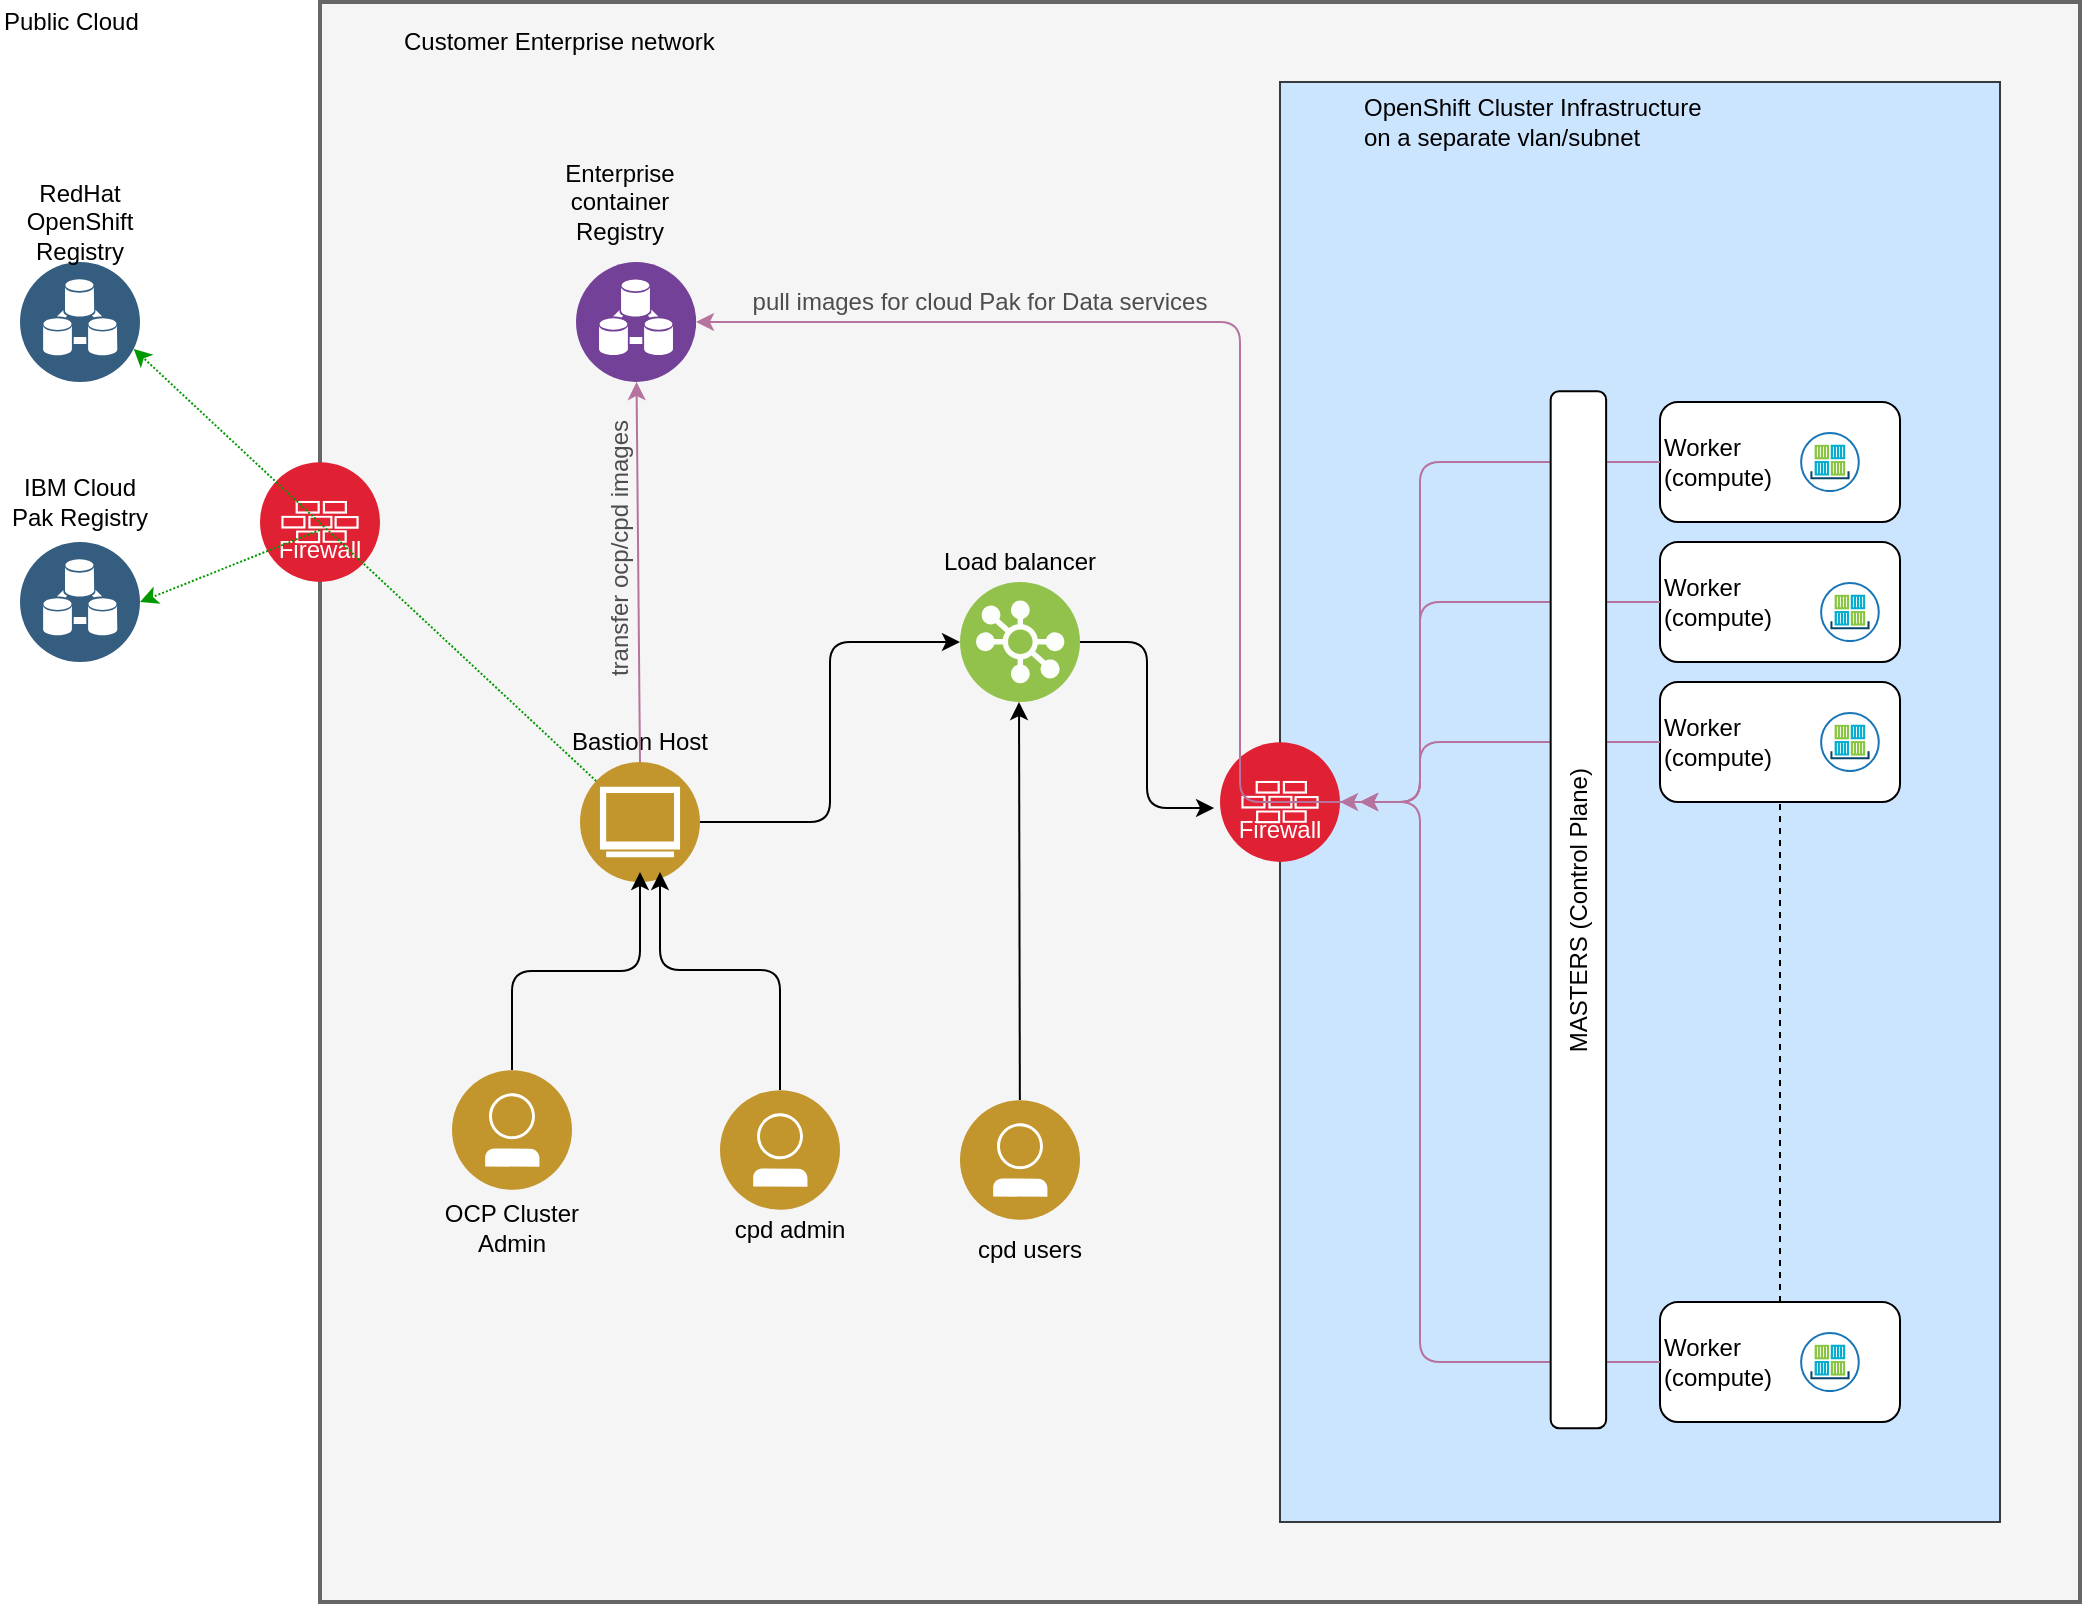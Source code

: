<mxfile version="14.5.6" type="github"><diagram id="2f404044-711c-603c-8f00-f6bb4c023d3c" name="Page-1"><mxGraphModel dx="148" dy="957" grid="1" gridSize="10" guides="1" tooltips="1" connect="1" arrows="1" fold="1" page="1" pageScale="1" pageWidth="1169" pageHeight="827" background="#ffffff" math="0" shadow="0"><root><mxCell id="0"/><mxCell id="1" parent="0"/><mxCell id="G1MhTJuRcXyARlPITuyG-118" value="" style="rounded=0;whiteSpace=wrap;html=1;fillColor=#f5f5f5;fontColor=#333333;align=left;strokeWidth=2;strokeColor=#666666;" parent="1" vertex="1"><mxGeometry x="1404" y="16" width="880" height="800" as="geometry"/></mxCell><mxCell id="G1MhTJuRcXyARlPITuyG-64" value="" style="rounded=0;whiteSpace=wrap;html=1;fillColor=#cce5ff;strokeColor=#36393d;" parent="1" vertex="1"><mxGeometry x="1884" y="56" width="360" height="720" as="geometry"/></mxCell><mxCell id="G1MhTJuRcXyARlPITuyG-65" value="OpenShift Cluster Infrastructure&lt;br&gt;on a separate vlan/subnet" style="text;html=1;strokeColor=none;fillColor=none;align=left;verticalAlign=middle;whiteSpace=wrap;rounded=0;" parent="1" vertex="1"><mxGeometry x="1924" y="66" width="250" height="20" as="geometry"/></mxCell><mxCell id="G1MhTJuRcXyARlPITuyG-71" value="" style="aspect=fixed;perimeter=ellipsePerimeter;html=1;align=center;shadow=0;dashed=0;fontColor=#4277BB;labelBackgroundColor=#ffffff;fontSize=12;spacingTop=3;image;image=img/lib/ibm/data/device_registry.svg;strokeColor=#B3B3B3;fillColor=none;" parent="1" vertex="1"><mxGeometry x="1254" y="286" width="60" height="60" as="geometry"/></mxCell><mxCell id="G1MhTJuRcXyARlPITuyG-72" value="Enterprise container Registry" style="text;html=1;strokeColor=none;fillColor=none;align=center;verticalAlign=middle;whiteSpace=wrap;rounded=0;" parent="1" vertex="1"><mxGeometry x="1524" y="96" width="60" height="40" as="geometry"/></mxCell><mxCell id="G1MhTJuRcXyARlPITuyG-74" value="" style="aspect=fixed;perimeter=ellipsePerimeter;html=1;align=center;shadow=0;dashed=0;fontColor=#4277BB;labelBackgroundColor=#ffffff;fontSize=12;spacingTop=3;image;image=img/lib/ibm/users/browser.svg;strokeColor=#B3B3B3;fillColor=none;" parent="1" vertex="1"><mxGeometry x="1534" y="396" width="60" height="60" as="geometry"/></mxCell><mxCell id="G1MhTJuRcXyARlPITuyG-77" value="Bastion Host" style="text;html=1;strokeColor=none;fillColor=none;align=center;verticalAlign=middle;whiteSpace=wrap;rounded=0;" parent="1" vertex="1"><mxGeometry x="1524" y="376" width="80" height="20" as="geometry"/></mxCell><mxCell id="G1MhTJuRcXyARlPITuyG-81" value="" style="edgeStyle=elbowEdgeStyle;elbow=vertical;endArrow=classic;html=1;exitX=0.5;exitY=0;exitDx=0;exitDy=0;" parent="1" source="G1MhTJuRcXyARlPITuyG-76" edge="1"><mxGeometry width="50" height="50" relative="1" as="geometry"><mxPoint x="1514" y="501" as="sourcePoint"/><mxPoint x="1564" y="451" as="targetPoint"/></mxGeometry></mxCell><mxCell id="G1MhTJuRcXyARlPITuyG-87" value="" style="group" parent="1" vertex="1" connectable="0"><mxGeometry x="1844" y="386" width="80" height="60" as="geometry"/></mxCell><mxCell id="G1MhTJuRcXyARlPITuyG-83" value="" style="aspect=fixed;perimeter=ellipsePerimeter;html=1;align=center;shadow=0;dashed=0;fontColor=#4277BB;labelBackgroundColor=#ffffff;fontSize=12;spacingTop=3;image;image=img/lib/ibm/security/firewall.svg;strokeColor=#B3B3B3;fillColor=none;" parent="G1MhTJuRcXyARlPITuyG-87" vertex="1"><mxGeometry x="10" width="60" height="60" as="geometry"/></mxCell><mxCell id="G1MhTJuRcXyARlPITuyG-84" value="Firewall" style="text;html=1;strokeColor=none;fillColor=none;align=center;verticalAlign=middle;whiteSpace=wrap;rounded=0;fontColor=#FFFFFF;" parent="G1MhTJuRcXyARlPITuyG-87" vertex="1"><mxGeometry y="34" width="80" height="20" as="geometry"/></mxCell><mxCell id="G1MhTJuRcXyARlPITuyG-88" value="Public Cloud" style="text;html=1;strokeColor=none;fillColor=none;align=left;verticalAlign=middle;whiteSpace=wrap;rounded=0;" parent="1" vertex="1"><mxGeometry x="1244" y="16" width="250" height="20" as="geometry"/></mxCell><mxCell id="G1MhTJuRcXyARlPITuyG-89" value="Customer Enterprise network" style="text;html=1;strokeColor=none;fillColor=none;align=left;verticalAlign=middle;whiteSpace=wrap;rounded=0;" parent="1" vertex="1"><mxGeometry x="1444" y="26" width="250" height="20" as="geometry"/></mxCell><mxCell id="G1MhTJuRcXyARlPITuyG-90" value="" style="aspect=fixed;perimeter=ellipsePerimeter;html=1;align=center;shadow=0;dashed=0;fontColor=#4277BB;labelBackgroundColor=#ffffff;fontSize=12;spacingTop=3;image;image=img/lib/ibm/data/device_registry.svg;strokeColor=#B3B3B3;fillColor=none;" parent="1" vertex="1"><mxGeometry x="1254" y="146" width="60" height="60" as="geometry"/></mxCell><mxCell id="G1MhTJuRcXyARlPITuyG-93" value="Worker &lt;br&gt;(compute)" style="rounded=1;whiteSpace=wrap;html=1;align=left;" parent="1" vertex="1"><mxGeometry x="2074" y="216" width="120" height="60" as="geometry"/></mxCell><mxCell id="G1MhTJuRcXyARlPITuyG-94" value="Worker &lt;br&gt;(compute)" style="rounded=1;whiteSpace=wrap;html=1;align=left;" parent="1" vertex="1"><mxGeometry x="2074" y="286" width="120" height="60" as="geometry"/></mxCell><mxCell id="G1MhTJuRcXyARlPITuyG-95" value="Worker &lt;br&gt;(compute)" style="rounded=1;whiteSpace=wrap;html=1;align=left;" parent="1" vertex="1"><mxGeometry x="2074" y="356" width="120" height="60" as="geometry"/></mxCell><mxCell id="G1MhTJuRcXyARlPITuyG-96" value="Worker &lt;br&gt;(compute)" style="rounded=1;whiteSpace=wrap;html=1;align=left;" parent="1" vertex="1"><mxGeometry x="2074" y="666" width="120" height="60" as="geometry"/></mxCell><mxCell id="G1MhTJuRcXyARlPITuyG-98" value="" style="endArrow=none;dashed=1;html=1;fontColor=#CC0000;exitX=0.5;exitY=0;exitDx=0;exitDy=0;" parent="1" source="G1MhTJuRcXyARlPITuyG-96" edge="1"><mxGeometry width="50" height="50" relative="1" as="geometry"><mxPoint x="2084" y="466" as="sourcePoint"/><mxPoint x="2134" y="416" as="targetPoint"/></mxGeometry></mxCell><mxCell id="G1MhTJuRcXyARlPITuyG-102" value="" style="aspect=fixed;perimeter=ellipsePerimeter;html=1;align=center;shadow=0;dashed=0;fontColor=#4277BB;labelBackgroundColor=#ffffff;fontSize=12;spacingTop=3;image;image=img/lib/ibm/analytics/data_integration.svg;strokeColor=#990000;fillColor=none;" parent="1" vertex="1"><mxGeometry x="1532" y="146" width="60" height="60" as="geometry"/></mxCell><mxCell id="G1MhTJuRcXyARlPITuyG-103" value="IBM Cloud Pak Registry" style="text;html=1;strokeColor=none;fillColor=none;align=center;verticalAlign=middle;whiteSpace=wrap;rounded=0;" parent="1" vertex="1"><mxGeometry x="1244" y="256" width="80" height="20" as="geometry"/></mxCell><mxCell id="G1MhTJuRcXyARlPITuyG-104" value="RedHat OpenShift Registry" style="text;html=1;strokeColor=none;fillColor=none;align=center;verticalAlign=middle;whiteSpace=wrap;rounded=0;" parent="1" vertex="1"><mxGeometry x="1244" y="116" width="80" height="20" as="geometry"/></mxCell><mxCell id="G1MhTJuRcXyARlPITuyG-105" value="" style="aspect=fixed;perimeter=ellipsePerimeter;html=1;align=center;shadow=0;dashed=0;fontColor=#4277BB;labelBackgroundColor=#ffffff;fontSize=12;spacingTop=3;image;image=img/lib/ibm/vpc/LoadBalancerPool.svg;strokeColor=#007FFF;fillColor=none;" parent="1" vertex="1"><mxGeometry x="1724" y="306" width="60" height="60" as="geometry"/></mxCell><mxCell id="G1MhTJuRcXyARlPITuyG-106" value="Load balancer" style="text;html=1;strokeColor=none;fillColor=none;align=center;verticalAlign=middle;whiteSpace=wrap;rounded=0;" parent="1" vertex="1"><mxGeometry x="1714" y="286" width="80" height="20" as="geometry"/></mxCell><mxCell id="G1MhTJuRcXyARlPITuyG-111" value="" style="edgeStyle=elbowEdgeStyle;elbow=horizontal;endArrow=classic;html=1;fontColor=#0000CC;entryX=0.088;entryY=-0.05;entryDx=0;entryDy=0;entryPerimeter=0;" parent="1" source="G1MhTJuRcXyARlPITuyG-105" target="G1MhTJuRcXyARlPITuyG-84" edge="1"><mxGeometry width="50" height="50" relative="1" as="geometry"><mxPoint x="1794" y="336" as="sourcePoint"/><mxPoint x="1784" y="346" as="targetPoint"/></mxGeometry></mxCell><mxCell id="G1MhTJuRcXyARlPITuyG-112" value="" style="edgeStyle=elbowEdgeStyle;elbow=horizontal;endArrow=classic;html=1;fontColor=#0000CC;exitX=1;exitY=0.5;exitDx=0;exitDy=0;" parent="1" source="G1MhTJuRcXyARlPITuyG-74" target="G1MhTJuRcXyARlPITuyG-105" edge="1"><mxGeometry width="50" height="50" relative="1" as="geometry"><mxPoint x="1734" y="396" as="sourcePoint"/><mxPoint x="1784" y="346" as="targetPoint"/></mxGeometry></mxCell><mxCell id="G1MhTJuRcXyARlPITuyG-120" value="" style="group" parent="1" vertex="1" connectable="0"><mxGeometry x="1364" y="246" width="80" height="60" as="geometry"/></mxCell><mxCell id="G1MhTJuRcXyARlPITuyG-121" value="" style="aspect=fixed;perimeter=ellipsePerimeter;html=1;align=center;shadow=0;dashed=0;fontColor=#4277BB;labelBackgroundColor=#ffffff;fontSize=12;spacingTop=3;image;image=img/lib/ibm/security/firewall.svg;strokeColor=#B3B3B3;fillColor=none;" parent="G1MhTJuRcXyARlPITuyG-120" vertex="1"><mxGeometry x="10" width="60" height="60" as="geometry"/></mxCell><mxCell id="G1MhTJuRcXyARlPITuyG-122" value="Firewall" style="text;html=1;strokeColor=none;fillColor=none;align=center;verticalAlign=middle;whiteSpace=wrap;rounded=0;fontColor=#FFFFFF;" parent="G1MhTJuRcXyARlPITuyG-120" vertex="1"><mxGeometry y="34" width="80" height="20" as="geometry"/></mxCell><mxCell id="G1MhTJuRcXyARlPITuyG-124" value="" style="endArrow=classic;html=1;fontColor=#0000CC;entryX=1;entryY=0.75;entryDx=0;entryDy=0;dashed=1;dashPattern=1 1;strokeColor=#009900;" parent="1" source="G1MhTJuRcXyARlPITuyG-74" target="G1MhTJuRcXyARlPITuyG-90" edge="1"><mxGeometry width="50" height="50" relative="1" as="geometry"><mxPoint x="1514" y="418.27" as="sourcePoint"/><mxPoint x="1564" y="368.27" as="targetPoint"/></mxGeometry></mxCell><mxCell id="G1MhTJuRcXyARlPITuyG-125" value="" style="endArrow=classic;html=1;dashed=1;dashPattern=1 1;strokeColor=#009900;fontColor=#0000CC;entryX=1;entryY=0.5;entryDx=0;entryDy=0;exitX=0.5;exitY=0;exitDx=0;exitDy=0;" parent="1" source="G1MhTJuRcXyARlPITuyG-122" target="G1MhTJuRcXyARlPITuyG-71" edge="1"><mxGeometry width="50" height="50" relative="1" as="geometry"><mxPoint x="1374" y="296" as="sourcePoint"/><mxPoint x="1374" y="311" as="targetPoint"/></mxGeometry></mxCell><mxCell id="G1MhTJuRcXyARlPITuyG-128" value="" style="aspect=fixed;perimeter=ellipsePerimeter;html=1;align=center;shadow=0;dashed=0;fontColor=#4277BB;labelBackgroundColor=#ffffff;fontSize=12;spacingTop=3;image;image=img/lib/ibm/miscellaneous/ibm_containers.svg;strokeColor=#D6B656;strokeWidth=2;fillColor=none;" parent="1" vertex="1"><mxGeometry x="2144" y="231" width="30" height="30" as="geometry"/></mxCell><mxCell id="G1MhTJuRcXyARlPITuyG-129" value="" style="aspect=fixed;perimeter=ellipsePerimeter;html=1;align=center;shadow=0;dashed=0;fontColor=#4277BB;labelBackgroundColor=#ffffff;fontSize=12;spacingTop=3;image;image=img/lib/ibm/miscellaneous/ibm_containers.svg;strokeColor=#D6B656;strokeWidth=2;fillColor=none;" parent="1" vertex="1"><mxGeometry x="2154" y="306" width="30" height="30" as="geometry"/></mxCell><mxCell id="G1MhTJuRcXyARlPITuyG-130" value="" style="aspect=fixed;perimeter=ellipsePerimeter;html=1;align=center;shadow=0;dashed=0;fontColor=#4277BB;labelBackgroundColor=#ffffff;fontSize=12;spacingTop=3;image;image=img/lib/ibm/miscellaneous/ibm_containers.svg;strokeColor=#D6B656;strokeWidth=2;fillColor=none;" parent="1" vertex="1"><mxGeometry x="2154" y="371" width="30" height="30" as="geometry"/></mxCell><mxCell id="G1MhTJuRcXyARlPITuyG-131" value="" style="aspect=fixed;perimeter=ellipsePerimeter;html=1;align=center;shadow=0;dashed=0;fontColor=#4277BB;labelBackgroundColor=#ffffff;fontSize=12;spacingTop=3;image;image=img/lib/ibm/miscellaneous/ibm_containers.svg;strokeColor=#D6B656;strokeWidth=2;fillColor=none;" parent="1" vertex="1"><mxGeometry x="2144" y="681" width="30" height="30" as="geometry"/></mxCell><mxCell id="G1MhTJuRcXyARlPITuyG-132" value="" style="edgeStyle=elbowEdgeStyle;elbow=horizontal;endArrow=classic;html=1;fontColor=#0000CC;strokeColor=#B5739D;" parent="1" source="G1MhTJuRcXyARlPITuyG-96" target="G1MhTJuRcXyARlPITuyG-83" edge="1"><mxGeometry width="50" height="50" relative="1" as="geometry"><mxPoint x="1774" y="336" as="sourcePoint"/><mxPoint x="1614" y="246" as="targetPoint"/><Array as="points"><mxPoint x="1954" y="476"/></Array></mxGeometry></mxCell><mxCell id="G1MhTJuRcXyARlPITuyG-133" value="" style="edgeStyle=elbowEdgeStyle;elbow=horizontal;endArrow=classic;html=1;fontColor=#0000CC;strokeColor=#B5739D;exitX=0;exitY=0.5;exitDx=0;exitDy=0;" parent="1" source="G1MhTJuRcXyARlPITuyG-95" edge="1"><mxGeometry width="50" height="50" relative="1" as="geometry"><mxPoint x="2084" y="706" as="sourcePoint"/><mxPoint x="1924" y="416" as="targetPoint"/><Array as="points"><mxPoint x="1954" y="486"/></Array></mxGeometry></mxCell><mxCell id="G1MhTJuRcXyARlPITuyG-134" value="" style="edgeStyle=elbowEdgeStyle;elbow=horizontal;endArrow=classic;html=1;fontColor=#0000CC;strokeColor=#B5739D;exitX=0;exitY=0.5;exitDx=0;exitDy=0;" parent="1" edge="1"><mxGeometry width="50" height="50" relative="1" as="geometry"><mxPoint x="2074" y="316" as="sourcePoint"/><mxPoint x="1924" y="416" as="targetPoint"/><Array as="points"><mxPoint x="1954" y="416"/></Array></mxGeometry></mxCell><mxCell id="G1MhTJuRcXyARlPITuyG-136" value="pull images for cloud Pak for Data services" style="text;html=1;strokeColor=none;fillColor=none;align=center;verticalAlign=middle;whiteSpace=wrap;rounded=0;fontColor=#4D4D4D;" parent="1" vertex="1"><mxGeometry x="1604" y="156" width="260" height="20" as="geometry"/></mxCell><mxCell id="G1MhTJuRcXyARlPITuyG-137" value="" style="edgeStyle=elbowEdgeStyle;elbow=horizontal;endArrow=classic;html=1;fontColor=#0000CC;strokeColor=#B5739D;exitX=0;exitY=0.5;exitDx=0;exitDy=0;" parent="1" edge="1"><mxGeometry width="50" height="50" relative="1" as="geometry"><mxPoint x="2074" y="246" as="sourcePoint"/><mxPoint x="1924" y="416" as="targetPoint"/><Array as="points"><mxPoint x="1954" y="346"/></Array></mxGeometry></mxCell><mxCell id="G1MhTJuRcXyARlPITuyG-138" value="" style="edgeStyle=segmentEdgeStyle;endArrow=classic;html=1;strokeColor=#B5739D;fontColor=#4D4D4D;entryX=0.5;entryY=0;entryDx=0;entryDy=0;" parent="1" target="G1MhTJuRcXyARlPITuyG-83" edge="1"><mxGeometry width="50" height="50" relative="1" as="geometry"><mxPoint x="1884" y="386" as="sourcePoint"/><mxPoint x="1734" y="426" as="targetPoint"/></mxGeometry></mxCell><mxCell id="G1MhTJuRcXyARlPITuyG-141" value="" style="edgeStyle=elbowEdgeStyle;elbow=horizontal;endArrow=classic;html=1;strokeColor=#B5739D;fontColor=#4D4D4D;entryX=1;entryY=0.5;entryDx=0;entryDy=0;" parent="1" target="G1MhTJuRcXyARlPITuyG-102" edge="1"><mxGeometry width="50" height="50" relative="1" as="geometry"><mxPoint x="1916" y="416" as="sourcePoint"/><mxPoint x="1894" y="321" as="targetPoint"/><Array as="points"><mxPoint x="1864" y="286"/></Array></mxGeometry></mxCell><mxCell id="G1MhTJuRcXyARlPITuyG-142" value="transfer ocp/cpd images" style="text;html=1;strokeColor=none;fillColor=none;align=center;verticalAlign=middle;whiteSpace=wrap;rounded=0;fontColor=#4D4D4D;flipH=1;direction=south;rotation=-90;" parent="1" vertex="1"><mxGeometry x="1474" y="249" width="160" height="80" as="geometry"/></mxCell><mxCell id="G1MhTJuRcXyARlPITuyG-144" value="" style="endArrow=classic;html=1;strokeColor=#B5739D;fontColor=#4D4D4D;" parent="1" target="G1MhTJuRcXyARlPITuyG-102" edge="1"><mxGeometry width="50" height="50" relative="1" as="geometry"><mxPoint x="1564" y="396" as="sourcePoint"/><mxPoint x="1614" y="346" as="targetPoint"/></mxGeometry></mxCell><mxCell id="G1MhTJuRcXyARlPITuyG-91" value="MASTERS (Control Plane)" style="rounded=1;whiteSpace=wrap;html=1;align=center;rotation=270;direction=north;" parent="1" vertex="1"><mxGeometry x="1774" y="456.0" width="518.4" height="27.73" as="geometry"/></mxCell><mxCell id="G1MhTJuRcXyARlPITuyG-146" value="" style="group" parent="1" vertex="1" connectable="0"><mxGeometry x="1460" y="550" width="80" height="90" as="geometry"/></mxCell><mxCell id="G1MhTJuRcXyARlPITuyG-76" value="" style="aspect=fixed;perimeter=ellipsePerimeter;html=1;align=center;shadow=0;dashed=0;fontColor=#4277BB;labelBackgroundColor=#ffffff;fontSize=12;spacingTop=3;image;image=img/lib/ibm/users/user.svg;strokeColor=#B3B3B3;fillColor=none;" parent="G1MhTJuRcXyARlPITuyG-146" vertex="1"><mxGeometry x="10" width="60" height="60" as="geometry"/></mxCell><mxCell id="G1MhTJuRcXyARlPITuyG-78" value="OCP Cluster Admin" style="text;html=1;strokeColor=none;fillColor=none;align=center;verticalAlign=middle;whiteSpace=wrap;rounded=0;" parent="G1MhTJuRcXyARlPITuyG-146" vertex="1"><mxGeometry y="67.5" width="80" height="22.5" as="geometry"/></mxCell><mxCell id="G1MhTJuRcXyARlPITuyG-148" value="" style="group" parent="1" vertex="1" connectable="0"><mxGeometry x="1604" y="560" width="70" height="90" as="geometry"/></mxCell><mxCell id="G1MhTJuRcXyARlPITuyG-114" value="cpd admin" style="text;html=1;strokeColor=none;fillColor=none;align=center;verticalAlign=middle;whiteSpace=wrap;rounded=0;" parent="G1MhTJuRcXyARlPITuyG-148" vertex="1"><mxGeometry y="50" width="70" height="40" as="geometry"/></mxCell><mxCell id="G1MhTJuRcXyARlPITuyG-147" value="" style="aspect=fixed;perimeter=ellipsePerimeter;html=1;align=center;shadow=0;dashed=0;fontColor=#4277BB;labelBackgroundColor=#ffffff;fontSize=12;spacingTop=3;image;image=img/lib/ibm/users/user.svg;strokeColor=#D6B656;strokeWidth=2;fillColor=none;" parent="G1MhTJuRcXyARlPITuyG-148" vertex="1"><mxGeometry width="60" height="60" as="geometry"/></mxCell><mxCell id="G1MhTJuRcXyARlPITuyG-151" value="" style="edgeStyle=elbowEdgeStyle;elbow=vertical;endArrow=classic;html=1;exitX=0.5;exitY=0;exitDx=0;exitDy=0;" parent="1" source="G1MhTJuRcXyARlPITuyG-147" edge="1"><mxGeometry width="50" height="50" relative="1" as="geometry"><mxPoint x="1510" y="550" as="sourcePoint"/><mxPoint x="1574" y="451" as="targetPoint"/><Array as="points"><mxPoint x="1620" y="500"/></Array></mxGeometry></mxCell><mxCell id="G1MhTJuRcXyARlPITuyG-152" value="" style="aspect=fixed;perimeter=ellipsePerimeter;html=1;align=center;shadow=0;dashed=0;fontColor=#4277BB;labelBackgroundColor=#ffffff;fontSize=12;spacingTop=3;image;image=img/lib/ibm/users/user.svg;strokeColor=#D6B656;strokeWidth=2;fillColor=none;" parent="1" vertex="1"><mxGeometry x="1724" y="565" width="60" height="60" as="geometry"/></mxCell><mxCell id="G1MhTJuRcXyARlPITuyG-153" value="cpd users" style="text;html=1;strokeColor=none;fillColor=none;align=center;verticalAlign=middle;whiteSpace=wrap;rounded=0;" parent="1" vertex="1"><mxGeometry x="1724" y="620" width="70" height="40" as="geometry"/></mxCell><mxCell id="G1MhTJuRcXyARlPITuyG-154" value="" style="html=1;labelBackgroundColor=#ffffff;endArrow=classic;endFill=1;endSize=6;jettySize=auto;orthogonalLoop=1;strokeWidth=1;fontSize=14;" parent="1" source="G1MhTJuRcXyARlPITuyG-152" edge="1"><mxGeometry width="60" height="60" relative="1" as="geometry"><mxPoint x="1693.5" y="426" as="sourcePoint"/><mxPoint x="1753.5" y="366" as="targetPoint"/></mxGeometry></mxCell></root></mxGraphModel></diagram></mxfile>